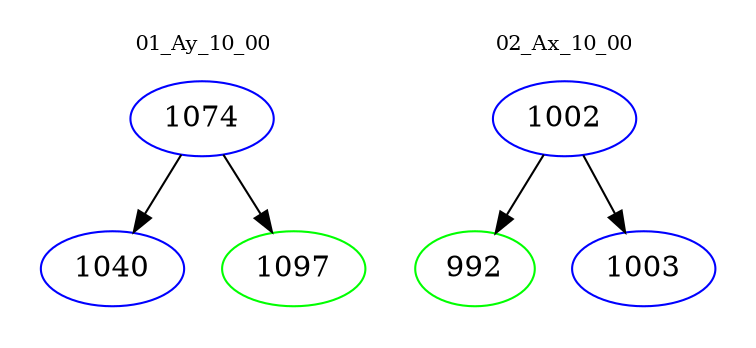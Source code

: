 digraph{
subgraph cluster_0 {
color = white
label = "01_Ay_10_00";
fontsize=10;
T0_1074 [label="1074", color="blue"]
T0_1074 -> T0_1040 [color="black"]
T0_1040 [label="1040", color="blue"]
T0_1074 -> T0_1097 [color="black"]
T0_1097 [label="1097", color="green"]
}
subgraph cluster_1 {
color = white
label = "02_Ax_10_00";
fontsize=10;
T1_1002 [label="1002", color="blue"]
T1_1002 -> T1_992 [color="black"]
T1_992 [label="992", color="green"]
T1_1002 -> T1_1003 [color="black"]
T1_1003 [label="1003", color="blue"]
}
}
